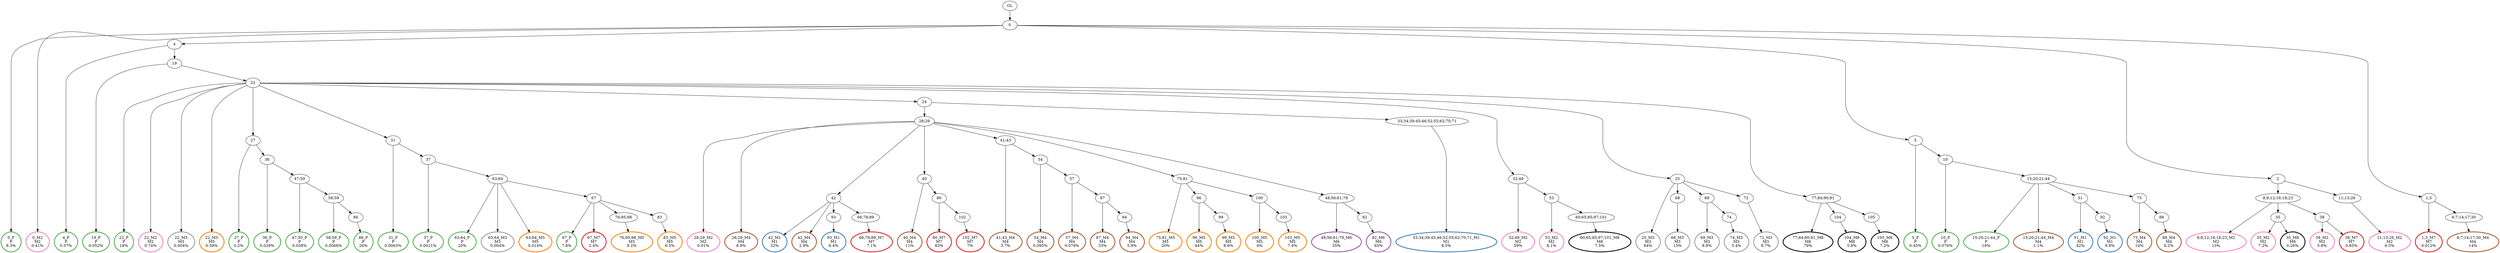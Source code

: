 digraph T {
	{
		rank=same
		130 [penwidth=3,colorscheme=set19,color=3,label="0_P\nP\n8.3%"]
		128 [penwidth=3,colorscheme=set19,color=3,label="4_P\nP\n0.37%"]
		126 [penwidth=3,colorscheme=set19,color=3,label="19_P\nP\n0.052%"]
		124 [penwidth=3,colorscheme=set19,color=3,label="22_P\nP\n18%"]
		122 [penwidth=3,colorscheme=set19,color=3,label="27_P\nP\n0.2%"]
		120 [penwidth=3,colorscheme=set19,color=3,label="36_P\nP\n0.029%"]
		118 [penwidth=3,colorscheme=set19,color=3,label="47;50_P\nP\n0.038%"]
		116 [penwidth=3,colorscheme=set19,color=3,label="58;59_P\nP\n0.0066%"]
		114 [penwidth=3,colorscheme=set19,color=3,label="86_P\nP\n26%"]
		112 [penwidth=3,colorscheme=set19,color=3,label="31_P\nP\n0.0063%"]
		110 [penwidth=3,colorscheme=set19,color=3,label="37_P\nP\n0.0011%"]
		108 [penwidth=3,colorscheme=set19,color=3,label="63;64_P\nP\n20%"]
		106 [penwidth=3,colorscheme=set19,color=3,label="67_P\nP\n7.8%"]
		104 [penwidth=3,colorscheme=set19,color=3,label="5_P\nP\n0.45%"]
		102 [penwidth=3,colorscheme=set19,color=3,label="10_P\nP\n0.076%"]
		100 [penwidth=3,colorscheme=set19,color=3,label="15;20;21;44_P\nP\n18%"]
		96 [penwidth=3,colorscheme=set19,color=2,label="42_M1\nM1\n32%"]
		94 [penwidth=3,colorscheme=set19,color=2,label="93_M1\nM1\n8.4%"]
		92 [penwidth=3,colorscheme=set19,color=2,label="33;34;39;45;46;52;55;62;70;71_M1\nM1\n8.5%"]
		90 [penwidth=3,colorscheme=set19,color=2,label="51_M1\nM1\n42%"]
		88 [penwidth=3,colorscheme=set19,color=2,label="92_M1\nM1\n9.8%"]
		87 [penwidth=3,colorscheme=set19,color=8,label="0_M2\nM2\n0.41%"]
		84 [penwidth=3,colorscheme=set19,color=8,label="8;9;12;16;18;23_M2\nM2\n13%"]
		82 [penwidth=3,colorscheme=set19,color=8,label="35_M2\nM2\n7.2%"]
		80 [penwidth=3,colorscheme=set19,color=8,label="38_M2\nM2\n5.8%"]
		78 [penwidth=3,colorscheme=set19,color=8,label="11;13;26_M2\nM2\n6.5%"]
		77 [penwidth=3,colorscheme=set19,color=8,label="22_M2\nM2\n0.74%"]
		76 [penwidth=3,colorscheme=set19,color=8,label="28;29_M2\nM2\n0.01%"]
		74 [penwidth=3,colorscheme=set19,color=8,label="32;49_M2\nM2\n59%"]
		72 [penwidth=3,colorscheme=set19,color=8,label="53_M2\nM2\n8.1%"]
		71 [penwidth=3,colorscheme=set19,color=9,label="22_M3\nM3\n0.004%"]
		69 [penwidth=3,colorscheme=set19,color=9,label="25_M3\nM3\n64%"]
		67 [penwidth=3,colorscheme=set19,color=9,label="68_M3\nM3\n15%"]
		65 [penwidth=3,colorscheme=set19,color=9,label="69_M3\nM3\n8.9%"]
		63 [penwidth=3,colorscheme=set19,color=9,label="74_M3\nM3\n5.4%"]
		61 [penwidth=3,colorscheme=set19,color=9,label="72_M3\nM3\n6.7%"]
		60 [penwidth=3,colorscheme=set19,color=9,label="63;64_M3\nM3\n0.004%"]
		57 [penwidth=3,colorscheme=set19,color=7,label="6;7;14;17;30_M4\nM4\n14%"]
		56 [penwidth=3,colorscheme=set19,color=7,label="28;29_M4\nM4\n8.9%"]
		54 [penwidth=3,colorscheme=set19,color=7,label="40_M4\nM4\n11%"]
		52 [penwidth=3,colorscheme=set19,color=7,label="41;43_M4\nM4\n3.7%"]
		50 [penwidth=3,colorscheme=set19,color=7,label="54_M4\nM4\n0.095%"]
		48 [penwidth=3,colorscheme=set19,color=7,label="57_M4\nM4\n0.079%"]
		46 [penwidth=3,colorscheme=set19,color=7,label="87_M4\nM4\n33%"]
		44 [penwidth=3,colorscheme=set19,color=7,label="94_M4\nM4\n5.9%"]
		43 [penwidth=3,colorscheme=set19,color=7,label="42_M4\nM4\n2.9%"]
		42 [penwidth=3,colorscheme=set19,color=7,label="15;20;21;44_M4\nM4\n1.1%"]
		40 [penwidth=3,colorscheme=set19,color=7,label="73_M4\nM4\n14%"]
		38 [penwidth=3,colorscheme=set19,color=7,label="88_M4\nM4\n6.2%"]
		37 [penwidth=3,colorscheme=set19,color=5,label="22_M5\nM5\n0.58%"]
		35 [penwidth=3,colorscheme=set19,color=5,label="75;81_M5\nM5\n20%"]
		33 [penwidth=3,colorscheme=set19,color=5,label="96_M5\nM5\n44%"]
		31 [penwidth=3,colorscheme=set19,color=5,label="99_M5\nM5\n8.6%"]
		29 [penwidth=3,colorscheme=set19,color=5,label="100_M5\nM5\n4%"]
		27 [penwidth=3,colorscheme=set19,color=5,label="103_M5\nM5\n7.4%"]
		26 [penwidth=3,colorscheme=set19,color=5,label="63;64_M5\nM5\n0.014%"]
		24 [penwidth=3,colorscheme=set19,color=5,label="76;95;98_M5\nM5\n9.2%"]
		22 [penwidth=3,colorscheme=set19,color=5,label="83_M5\nM5\n6.5%"]
		20 [penwidth=3,colorscheme=set19,color=4,label="48;56;61;79_M6\nM6\n35%"]
		18 [penwidth=3,colorscheme=set19,color=4,label="82_M6\nM6\n65%"]
		17 [penwidth=3,colorscheme=set19,color=1,label="1;3_M7\nM7\n0.012%"]
		16 [penwidth=3,colorscheme=set19,color=1,label="38_M7\nM7\n0.85%"]
		14 [penwidth=3,colorscheme=set19,color=1,label="80_M7\nM7\n83%"]
		12 [penwidth=3,colorscheme=set19,color=1,label="102_M7\nM7\n7%"]
		10 [penwidth=3,colorscheme=set19,color=1,label="66;78;89_M7\nM7\n7.1%"]
		9 [penwidth=3,colorscheme=set19,color=1,label="67_M7\nM7\n2.4%"]
		8 [penwidth=3,colorscheme=set19,color=10,label="35_M8\nM8\n0.26%"]
		6 [penwidth=3,colorscheme=set19,color=10,label="60;65;85;97;101_M8\nM8\n7.5%"]
		4 [penwidth=3,colorscheme=set19,color=10,label="77;84;90;91_M8\nM8\n79%"]
		2 [penwidth=3,colorscheme=set19,color=10,label="104_M8\nM8\n5.8%"]
		0 [penwidth=3,colorscheme=set19,color=10,label="105_M8\nM8\n7.2%"]
	}
	132 [label="GL"]
	131 [label="0"]
	129 [label="4"]
	127 [label="19"]
	125 [label="22"]
	123 [label="27"]
	121 [label="36"]
	119 [label="47;50"]
	117 [label="58;59"]
	115 [label="86"]
	113 [label="31"]
	111 [label="37"]
	109 [label="63;64"]
	107 [label="67"]
	105 [label="5"]
	103 [label="10"]
	101 [label="15;20;21;44"]
	99 [label="24"]
	98 [label="28;29"]
	97 [label="42"]
	95 [label="93"]
	93 [label="33;34;39;45;46;52;55;62;70;71"]
	91 [label="51"]
	89 [label="92"]
	86 [label="2"]
	85 [label="8;9;12;16;18;23"]
	83 [label="35"]
	81 [label="38"]
	79 [label="11;13;26"]
	75 [label="32;49"]
	73 [label="53"]
	70 [label="25"]
	68 [label="68"]
	66 [label="69"]
	64 [label="74"]
	62 [label="72"]
	59 [label="1;3"]
	58 [label="6;7;14;17;30"]
	55 [label="40"]
	53 [label="41;43"]
	51 [label="54"]
	49 [label="57"]
	47 [label="87"]
	45 [label="94"]
	41 [label="73"]
	39 [label="88"]
	36 [label="75;81"]
	34 [label="96"]
	32 [label="99"]
	30 [label="100"]
	28 [label="103"]
	25 [label="76;95;98"]
	23 [label="83"]
	21 [label="48;56;61;79"]
	19 [label="82"]
	15 [label="80"]
	13 [label="102"]
	11 [label="66;78;89"]
	7 [label="60;65;85;97;101"]
	5 [label="77;84;90;91"]
	3 [label="104"]
	1 [label="105"]
	132 -> 131
	131 -> 130
	131 -> 129
	131 -> 105
	131 -> 87
	131 -> 86
	131 -> 59
	129 -> 128
	129 -> 127
	127 -> 126
	127 -> 125
	125 -> 124
	125 -> 123
	125 -> 113
	125 -> 99
	125 -> 77
	125 -> 75
	125 -> 71
	125 -> 70
	125 -> 37
	125 -> 5
	123 -> 122
	123 -> 121
	121 -> 120
	121 -> 119
	119 -> 118
	119 -> 117
	117 -> 116
	117 -> 115
	115 -> 114
	113 -> 112
	113 -> 111
	111 -> 110
	111 -> 109
	109 -> 108
	109 -> 107
	109 -> 60
	109 -> 26
	107 -> 106
	107 -> 25
	107 -> 23
	107 -> 9
	105 -> 104
	105 -> 103
	103 -> 102
	103 -> 101
	101 -> 100
	101 -> 91
	101 -> 42
	101 -> 41
	99 -> 98
	99 -> 93
	98 -> 97
	98 -> 76
	98 -> 56
	98 -> 55
	98 -> 53
	98 -> 36
	98 -> 21
	97 -> 96
	97 -> 95
	97 -> 43
	97 -> 11
	95 -> 94
	93 -> 92
	91 -> 90
	91 -> 89
	89 -> 88
	86 -> 85
	86 -> 79
	85 -> 84
	85 -> 83
	85 -> 81
	83 -> 82
	83 -> 8
	81 -> 80
	81 -> 16
	79 -> 78
	75 -> 74
	75 -> 73
	73 -> 72
	73 -> 7
	70 -> 69
	70 -> 68
	70 -> 66
	70 -> 62
	68 -> 67
	66 -> 65
	66 -> 64
	64 -> 63
	62 -> 61
	59 -> 58
	59 -> 17
	58 -> 57
	55 -> 54
	55 -> 15
	53 -> 52
	53 -> 51
	51 -> 50
	51 -> 49
	49 -> 48
	49 -> 47
	47 -> 46
	47 -> 45
	45 -> 44
	41 -> 40
	41 -> 39
	39 -> 38
	36 -> 35
	36 -> 34
	36 -> 30
	34 -> 33
	34 -> 32
	32 -> 31
	30 -> 29
	30 -> 28
	28 -> 27
	25 -> 24
	23 -> 22
	21 -> 20
	21 -> 19
	19 -> 18
	15 -> 14
	15 -> 13
	13 -> 12
	11 -> 10
	7 -> 6
	5 -> 4
	5 -> 3
	5 -> 1
	3 -> 2
	1 -> 0
}

